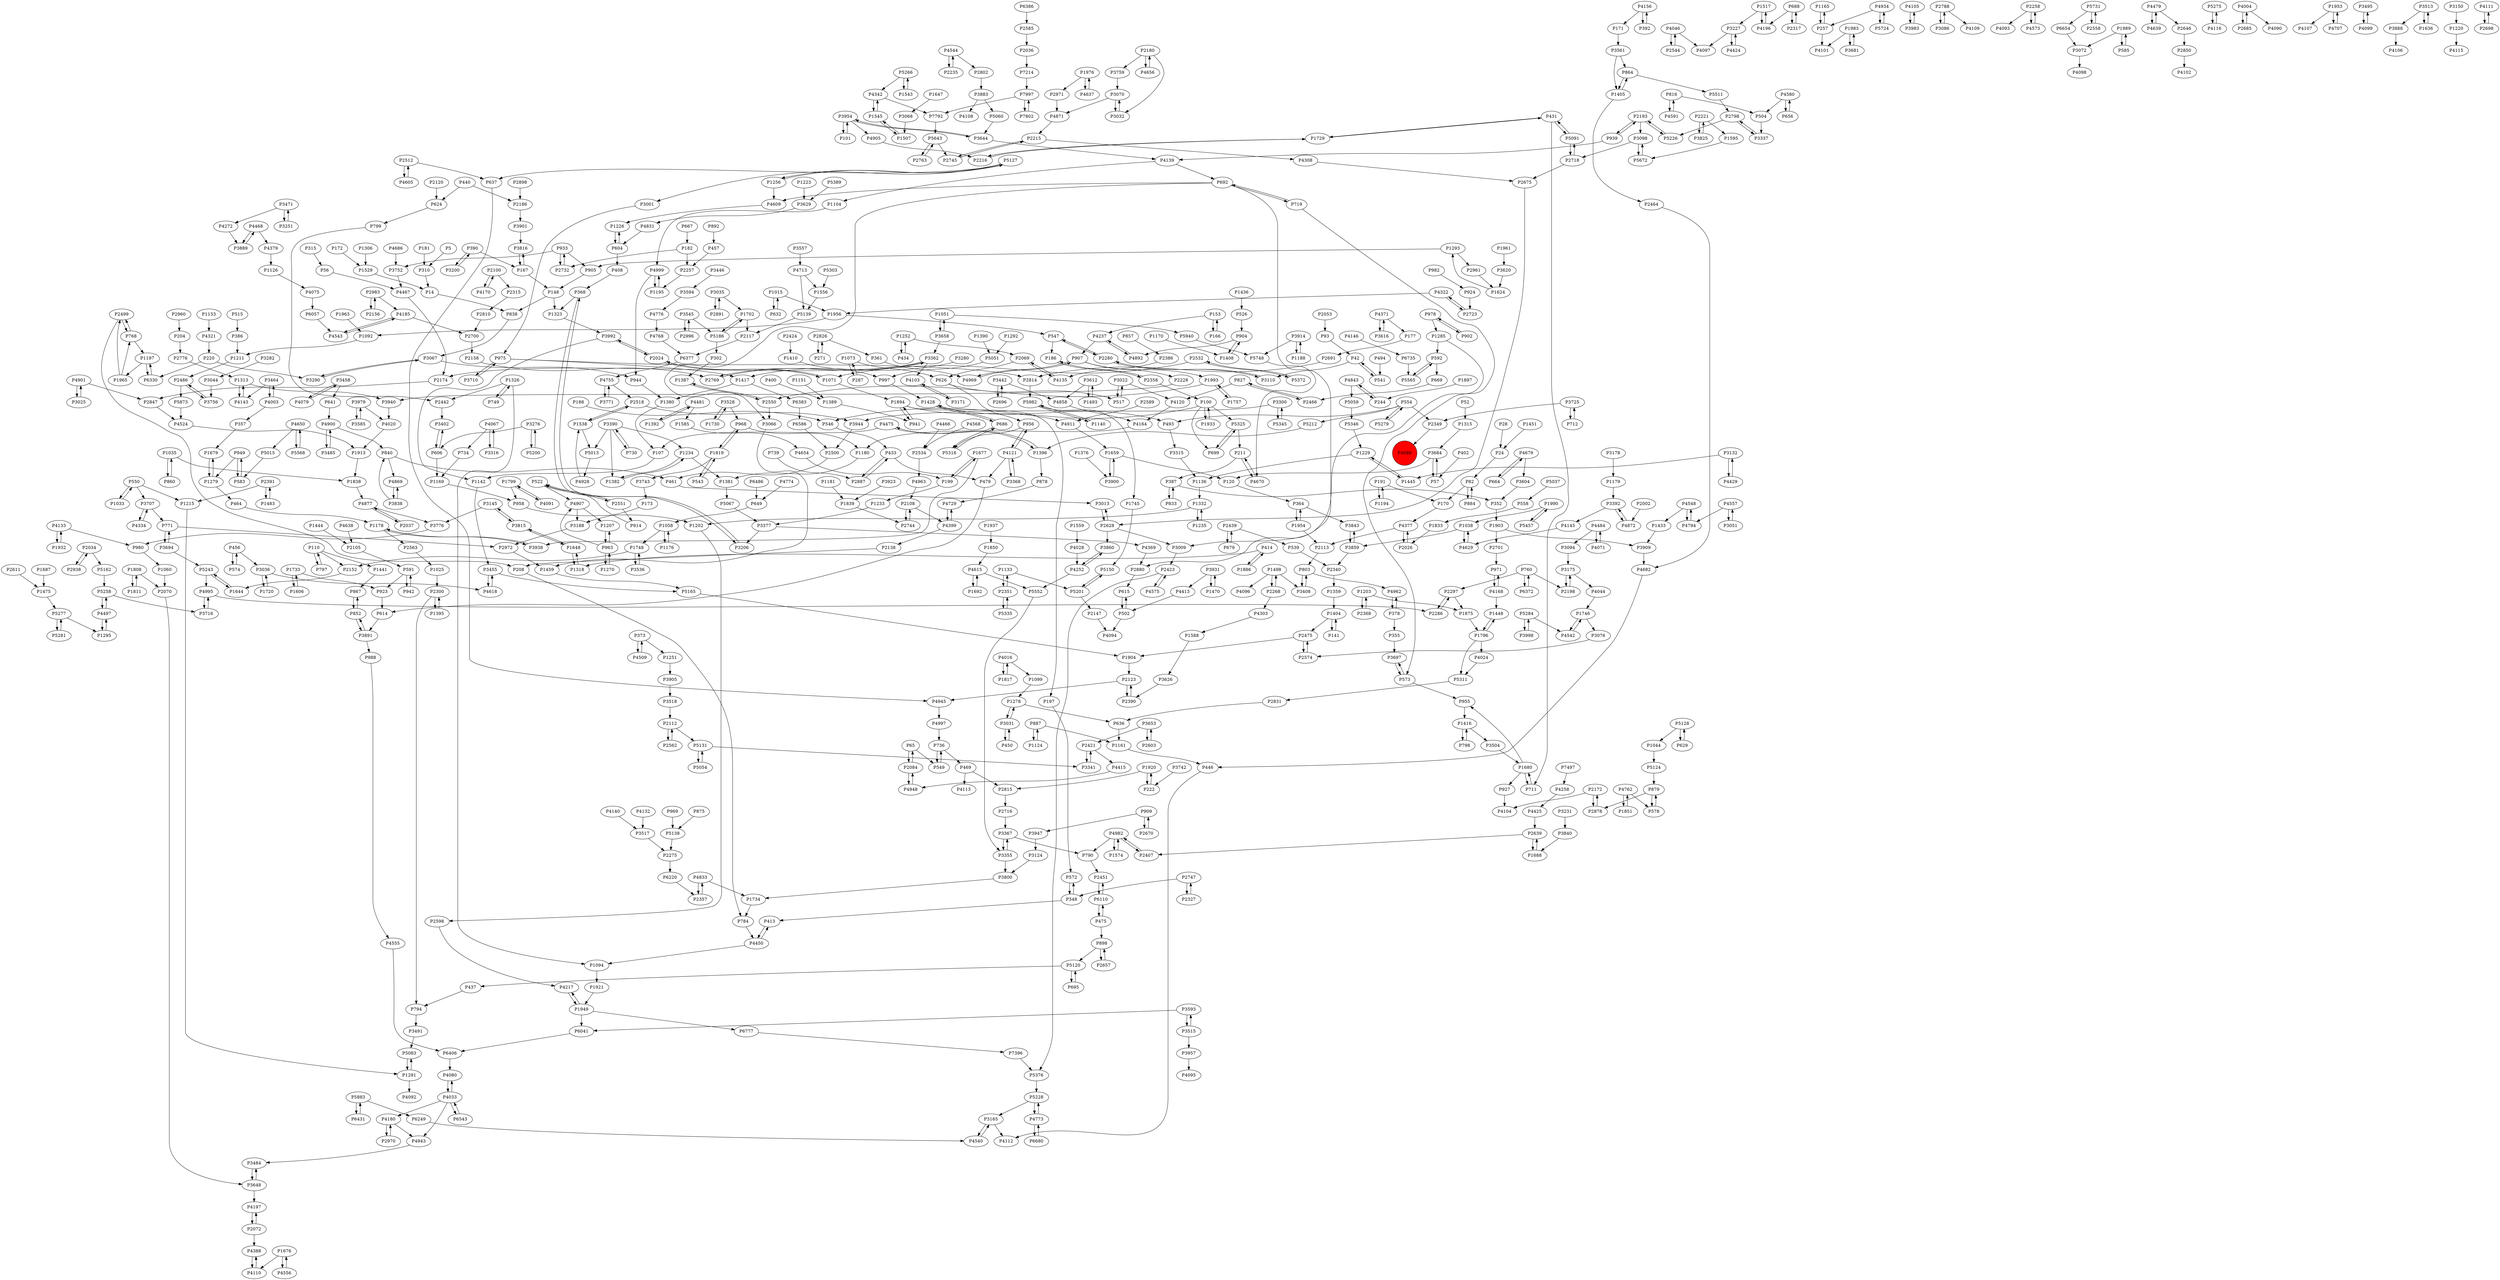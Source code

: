 digraph {
	P1428 -> P493
	P3031 -> P1278
	P5873 -> P4524
	P1211 -> P2486
	P3860 -> P4252
	P4133 -> P1932
	P1498 -> P3408
	P827 -> P2466
	P1921 -> P1949
	P433 -> P479
	P3909 -> P4682
	P2971 -> P4871
	P181 -> P310
	P4046 -> P2544
	P141 -> P1404
	P591 -> P923
	P3188 -> P2972
	P4877 -> P2037
	P2036 -> P7214
	P3905 -> P3518
	P1315 -> P3684
	P2831 -> P636
	P2072 -> P4197
	P5325 -> P699
	P2358 -> P100
	P816 -> P4591
	P760 -> P2198
	P368 -> P1323
	P5303 -> P1556
	P4962 -> P378
	P6110 -> P475
	P2802 -> P3883
	P2696 -> P3442
	P6680 -> P4773
	P4067 -> P734
	P604 -> P408
	P2300 -> P1395
	P4143 -> P1313
	P2108 -> P2744
	P1702 -> P5186
	P355 -> P3697
	P3517 -> P2275
	P1203 -> P2368
	P3992 -> P2024
	P1165 -> P257
	P2961 -> P1624
	P5127 -> P637
	P4654 -> P199
	P4044 -> P1746
	P504 -> P3337
	P864 -> P5511
	P4033 -> P6543
	P4575 -> P2423
	P5568 -> P4650
	P1223 -> P3629
	P5150 -> P5201
	P1886 -> P414
	P2327 -> P2747
	P939 -> P2193
	P387 -> P352
	P2300 -> P794
	P975 -> P1417
	P816 -> P504
	P982 -> P924
	P167 -> P148
	P3442 -> P2696
	P357 -> P1679
	P4168 -> P971
	P3620 -> P1624
	P3491 -> P5083
	P3067 -> P944
	P3838 -> P840
	P4033 -> P4180
	P4197 -> P2072
	P2002 -> P4872
	P361 -> P4969
	P5940 -> P5748
	P827 -> P4120
	P909 -> P2670
	P1203 -> P1875
	P1252 -> P434
	P2603 -> P3653
	P4105 -> P3983
	P1256 -> P5127
	P840 -> P461
	P768 -> P1197
	P4399 -> P4729
	P257 -> P4101
	P4020 -> P1913
	P65 -> P2084
	P1574 -> P4982
	P3175 -> P2198
	P3954 -> P101
	P2747 -> P2327
	P5284 -> P4542
	P1676 -> P4556
	P6372 -> P760
	P4121 -> P956
	P2297 -> P1875
	P3648 -> P4197
	P1234 -> P1381
	P2700 -> P2158
	P5748 -> P4670
	P5982 -> P1745
	P4046 -> P4097
	P4999 -> P944
	P4121 -> P3368
	P1746 -> P3076
	P3658 -> P3362
	P6110 -> P2451
	P3716 -> P4995
	P4140 -> P3517
	P3900 -> P1659
	P4871 -> P2215
	P5127 -> P3001
	P3756 -> P2486
	P2788 -> P3086
	P3604 -> P352
	P4729 -> P4399
	P1983 -> P3681
	P905 -> P148
	P4377 -> P2113
	P2258 -> P4093
	P4544 -> P2802
	P364 -> P1954
	P667 -> P182
	P3282 -> P3044
	P2108 -> P4399
	P2763 -> P5643
	P3362 -> P2769
	P502 -> P4094
	P3883 -> P5060
	P1894 -> P197
	P5128 -> P1044
	P547 -> P186
	P3072 -> P4098
	P1687 -> P1475
	P1092 -> P1211
	P6777 -> P7396
	P1746 -> P4542
	P1993 -> P1757
	P493 -> P3315
	P799 -> P2442
	P1179 -> P3392
	P5643 -> P2745
	P1396 -> P878
	P3464 -> P4003
	P1819 -> P3743
	P3612 -> P4858
	P3036 -> P1720
	P4237 -> P4892
	P2439 -> P539
	P3681 -> P1983
	P1404 -> P141
	P3891 -> P852
	P1850 -> P4615
	P408 -> P368
	P1410 -> P997
	P2070 -> P3648
	P1692 -> P4615
	P969 -> P5138
	P1937 -> P1850
	P3725 -> P712
	P975 -> P2814
	P1470 -> P3931
	P4371 -> P3616
	P42 -> P541
	P182 -> P2257
	P4833 -> P1734
	P1278 -> P636
	P2598 -> P4217
	P1961 -> P3620
	P2221 -> P1595
	P898 -> P2657
	P968 -> P1819
	P42 -> P3110
	P1235 -> P1332
	P3883 -> P4108
	P3776 -> P980
	P2646 -> P2850
	P6431 -> P5883
	P3022 -> P4120
	P3276 -> P5200
	P199 -> P1677
	P1965 -> P768
	P4573 -> P2258
	P2423 -> P5376
	P4713 -> P1556
	P971 -> P4168
	P554 -> P493
	P3504 -> P1680
	P5275 -> P4116
	P5060 -> P3644
	P414 -> P1318
	P1416 -> P3504
	P3725 -> P2349
	P2423 -> P4575
	P5266 -> P1543
	P4755 -> P3771
	P3914 -> P1188
	P4217 -> P1949
	P1493 -> P3612
	P3931 -> P4413
	P933 -> P3752
	P4995 -> P3716
	P5120 -> P437
	P431 -> P1729
	P5258 -> P3716
	P2123 -> P4945
	P719 -> P573
	P2499 -> P768
	P1044 -> P5124
	P4556 -> P1676
	P2532 -> P5372
	P2744 -> P2108
	P686 -> P5316
	P1188 -> P3914
	P4120 -> P4164
	P5258 -> P4497
	P2147 -> P4094
	P4133 -> P980
	P3545 -> P2996
	P364 -> P3843
	P5243 -> P1644
	P914 -> P522
	P65 -> P549
	P547 -> P2280
	P5131 -> P5054
	P4548 -> P4794
	P1913 -> P1838
	P3644 -> P3954
	P4773 -> P6680
	P2198 -> P3175
	P3843 -> P3859
	P1808 -> P1811
	P3931 -> P1470
	P4637 -> P1976
	P172 -> P1529
	P1956 -> P1092
	P3458 -> P641
	P2120 -> P624
	P3707 -> P771
	P4237 -> P907
	P378 -> P4962
	P1679 -> P1279
	P1099 -> P1278
	P867 -> P852
	P554 -> P5279
	P461 -> P3013
	P955 -> P1416
	P736 -> P469
	P2788 -> P4109
	P3992 -> P1142
	P1441 -> P867
	P4650 -> P5015
	P110 -> P1441
	P975 -> P3710
	P2026 -> P4377
	P4858 -> P4164
	P2887 -> P433
	P5311 -> P2831
	P3178 -> P1179
	P3094 -> P3175
	P208 -> P784
	P794 -> P3491
	P390 -> P167
	P907 -> P1993
	P1729 -> P431
	P1956 -> P547
	P502 -> P615
	P1757 -> P1993
	P592 -> P669
	P100 -> P1933
	P4509 -> P373
	P1644 -> P5243
	P7497 -> P4258
	P1058 -> P1748
	P1295 -> P4497
	P784 -> P4450
	P1904 -> P2123
	P5226 -> P2193
	P2268 -> P1498
	P352 -> P1903
	P2340 -> P1359
	P2280 -> P547
	P4484 -> P4071
	P3471 -> P4272
	P3098 -> P2718
	P2826 -> P271
	P3337 -> P2798
	P907 -> P2228
	P2628 -> P3860
	P909 -> P3947
	P3341 -> P2421
	P4943 -> P3484
	P257 -> P1165
	P3013 -> P2628
	P4833 -> P2357
	P1058 -> P1176
	P4650 -> P5568
	P4524 -> P1913
	P101 -> P3954
	P4544 -> P2235
	P191 -> P1194
	P949 -> P583
	P5266 -> P4342
	P5051 -> P997
	P148 -> P838
	P949 -> P1279
	P1396 -> P4475
	P2878 -> P2172
	P4079 -> P3458
	P4322 -> P1956
	P3593 -> P6041
	P4934 -> P257
	P606 -> P1169
	P3110 -> P2280
	P3684 -> P120
	P3051 -> P4557
	P2798 -> P3337
	P5083 -> P1291
	P3455 -> P5165
	P3889 -> P4468
	P3355 -> P3800
	P4004 -> P2685
	P4768 -> P6377
	P4995 -> P2286
	P3998 -> P5284
	P3171 -> P4103
	P1963 -> P1092
	P1953 -> P4107
	P4139 -> P692
	P604 -> P1226
	P904 -> P1408
	P4997 -> P736
	P1517 -> P3227
	P413 -> P4450
	P3251 -> P3471
	P1161 -> P446
	P1051 -> P3658
	P4713 -> P5139
	P539 -> P2340
	P4168 -> P1448
	P884 -> P82
	P1659 -> P3900
	P5511 -> P2798
	P4497 -> P1295
	P3938 -> P1178
	P1381 -> P5067
	P4638 -> P2105
	P82 -> P884
	P4033 -> P4943
	P3464 -> P4143
	P4342 -> P7792
	P573 -> P3697
	P541 -> P42
	P387 -> P833
	P2486 -> P3756
	P1875 -> P1796
	P3979 -> P3585
	P3231 -> P3840
	P1933 -> P100
	P5372 -> P2532
	P3800 -> P1734
	P1733 -> P923
	P2180 -> P4656
	P736 -> P549
	P2551 -> P522
	P3175 -> P4044
	P2486 -> P5873
	P5067 -> P3377
	P4170 -> P2100
	P1606 -> P1733
	P4831 -> P604
	P1234 -> P1382
	P3528 -> P1730
	P734 -> P1169
	P549 -> P736
	P2847 -> P4524
	P1498 -> P2268
	P302 -> P1387
	P2172 -> P4104
	P4843 -> P244
	P4568 -> P2534
	P3697 -> P573
	P879 -> P2878
	P1953 -> P4707
	P2442 -> P3402
	P440 -> P2186
	P5316 -> P686
	P4024 -> P5311
	P244 -> P4843
	P3124 -> P3800
	P1676 -> P4110
	P4963 -> P2108
	P3355 -> P3367
	P2123 -> P2390
	P469 -> P2815
	P2069 -> P626
	P1417 -> P1380
	P4371 -> P177
	P583 -> P949
	P3891 -> P988
	P2639 -> P1688
	P3658 -> P1051
	P1195 -> P4999
	P4145 -> P4629
	P2776 -> P1313
	P902 -> P978
	P3694 -> P771
	P4377 -> P2026
	P1382 -> P1234
	P1680 -> P955
	P2156 -> P2983
	P6220 -> P2357
	P760 -> P2297
	P5059 -> P5346
	P2024 -> P1071
	P5552 -> P3355
	P2574 -> P2475
	P798 -> P1416
	P3593 -> P3515
	P1025 -> P2300
	P4080 -> P4033
	P3585 -> P3979
	P1332 -> P1202
	P1903 -> P2701
	P688 -> P2317
	P2898 -> P2186
	P550 -> P1215
	P5284 -> P3998
	P1405 -> P864
	P522 -> P4907
	P5200 -> P3276
	P771 -> P2972
	P6406 -> P4080
	P271 -> P2826
	P1178 -> P3938
	P5091 -> P2718
	P6735 -> P5565
	P1983 -> P4101
	P5228 -> P4773
	P4110 -> P4388
	P907 -> P4969
	P712 -> P3725
	P904 -> P4892
	P1817 -> P4016
	P5243 -> P4995
	P1326 -> P2442
	P7214 -> P7997
	P5037 -> P558
	P3036 -> P4618
	P14 -> P838
	P3165 -> P4540
	P4591 -> P816
	P3145 -> P3815
	P5281 -> P5277
	P5643 -> P2763
	P944 -> P1380
	P840 -> P4869
	P554 -> P2349
	P4185 -> P4543
	P4605 -> P2512
	P1475 -> P5277
	P515 -> P386
	P2180 -> P3759
	P1733 -> P1606
	P4033 -> P4080
	P1734 -> P784
	P3536 -> P1748
	P1659 -> P120
	P3390 -> P1234
	P1170 -> P1408
	P4196 -> P1517
	P6386 -> P2585
	P440 -> P624
	P1965 -> P2499
	P4139 -> P1104
	P1293 -> P2961
	P636 -> P1161
	P2113 -> P803
	P1390 -> P5051
	P3957 -> P4095
	P3044 -> P3756
	P171 -> P3561
	P3362 -> P4103
	P887 -> P1161
	P730 -> P3390
	P2701 -> P971
	P4003 -> P3464
	P1745 -> P5150
	P3495 -> P4099
	P186 -> P2358
	P3707 -> P4334
	P1545 -> P1507
	P797 -> P110
	P3612 -> P1493
	P475 -> P898
	P2424 -> P1410
	P1256 -> P4609
	P692 -> P4609
	P3888 -> P4106
	P1178 -> P2563
	P1448 -> P1796
	P4185 -> P2700
	P5277 -> P5281
	P1436 -> P526
	P4679 -> P664
	P1688 -> P2639
	P1833 -> P2026
	P1559 -> P4028
	P392 -> P4156
	P5186 -> P302
	P1395 -> P2300
	P2072 -> P4388
	P4135 -> P2069
	P2747 -> P348
	P2228 -> P3940
	P5724 -> P4934
	P3132 -> P1445
	P4609 -> P1226
	P3513 -> P3888
	P5228 -> P3165
	P3684 -> P57
	P5325 -> P211
	P1459 -> P5165
	P2105 -> P591
	P3200 -> P390
	P6486 -> P649
	P3947 -> P3124
	P4413 -> P502
	P1445 -> P1229
	P4872 -> P3392
	P1133 -> P5201
	P1819 -> P968
	P4379 -> P1126
	P1920 -> P222
	P4905 -> P2216
	P2589 -> P4911
	P4252 -> P5552
	P153 -> P166
	P390 -> P3200
	P4869 -> P3838
	P2215 -> P2745
	P2451 -> P6110
	P348 -> P572
	P3710 -> P975
	P3076 -> P2574
	P4945 -> P4997
	P4016 -> P1099
	P1207 -> P963
	P100 -> P699
	P1197 -> P1965
	P879 -> P578
	P220 -> P3290
	P3816 -> P167
	P93 -> P42
	P475 -> P6110
	P4067 -> P3316
	P997 -> P1428
	P3979 -> P4020
	P942 -> P591
	P5201 -> P5150
	P3515 -> P3957
	P3035 -> P2891
	P939 -> P4139
	P107 -> P1142
	P4003 -> P357
	P4258 -> P4425
	P2280 -> P3110
	P692 -> P719
	P3455 -> P4618
	P572 -> P348
	P3815 -> P3145
	P3954 -> P3644
	P1142 -> P3455
	P1954 -> P2113
	P3944 -> P2500
	P4639 -> P4479
	P5883 -> P6249
	P1405 -> P2464
	P695 -> P5120
	P3086 -> P2788
	P2532 -> P1071
	P456 -> P3036
	P4892 -> P4237
	P7997 -> P7792
	P4557 -> P3051
	P923 -> P614
	P5277 -> P1295
	P1677 -> P199
	P5162 -> P5258
	P1202 -> P2598
	P4543 -> P4185
	P4557 -> P4794
	P4164 -> P1180
	P1140 -> P5982
	P3001 -> P975
	P924 -> P2723
	P2891 -> P3035
	P4686 -> P3752
	P3594 -> P4776
	P686 -> P1428
	P1060 -> P2070
	P3408 -> P803
	P3032 -> P3070
	P457 -> P2257
	P3390 -> P730
	P3031 -> P450
	P4399 -> P2138
	P3367 -> P3355
	P543 -> P1819
	P6654 -> P3072
	P1920 -> P2815
	P5731 -> P2558
	P2100 -> P4170
	P4934 -> P5724
	P4999 -> P1195
	P2215 -> P4308
	P5 -> P310
	P3145 -> P3776
	P838 -> P3067
	P857 -> P2386
	P2657 -> P898
	P2351 -> P5335
	P1220 -> P4115
	P5335 -> P2351
	P4707 -> P1953
	P2172 -> P2878
	P1291 -> P5083
	P348 -> P413
	P1318 -> P1648
	P963 -> P1207
	P4429 -> P3132
	P2685 -> P4004
	P1851 -> P4762
	P4180 -> P4943
	P1229 -> P1445
	P4132 -> P3517
	P1133 -> P2351
	P4774 -> P649
	P1647 -> P3068
	P3771 -> P4755
	P2466 -> P827
	P188 -> P546
	P632 -> P1015
	P4116 -> P5275
	P3694 -> P5243
	P2421 -> P3341
	P3940 -> P4020
	P2034 -> P2938
	P2084 -> P65
	P2810 -> P2700
	P1894 -> P4911
	P1799 -> P958
	P400 -> P1389
	P3132 -> P4429
	P2275 -> P6220
	P2691 -> P2814
	P1990 -> P1038
	P2558 -> P5731
	P4479 -> P2646
	P5346 -> P1229
	P1993 -> P2550
	P2216 -> P1729
	P100 -> P546
	P197 -> P572
	P2391 -> P1483
	P5982 -> P1140
	P4334 -> P3707
	P1838 -> P4877
	P386 -> P1211
	P573 -> P955
	P4103 -> P3171
	P3545 -> P5186
	P3914 -> P5748
	P1428 -> P686
	P3815 -> P1648
	P2268 -> P4303
	P414 -> P1886
	P2053 -> P93
	P1292 -> P5051
	P1038 -> P4629
	P4542 -> P1746
	P1015 -> P1956
	P1748 -> P3536
	P2386 -> P4135
	P860 -> P1035
	P7997 -> P7802
	P3290 -> P3067
	P5013 -> P4928
	P2500 -> P461
	P4982 -> P2407
	P1556 -> P5139
	P1252 -> P2069
	P5127 -> P1256
	P626 -> P956
	P2551 -> P914
	P4901 -> P3025
	P5212 -> P1396
	P3653 -> P2603
	P864 -> P1405
	P6383 -> P6586
	P148 -> P1323
	P100 -> P5325
	P5279 -> P554
	P4252 -> P3860
	P1989 -> P3072
	P1279 -> P464
	P4911 -> P1659
	P3022 -> P517
	P1949 -> P6777
	P1326 -> P749
	P191 -> P170
	P1181 -> P1839
	P5120 -> P695
	P4762 -> P1851
	P5138 -> P2275
	P4982 -> P1574
	P3165 -> P4112
	P4928 -> P1538
	P933 -> P2732
	P1538 -> P2518
	P1035 -> P860
	P2718 -> P5091
	P3648 -> P3484
	P4900 -> P840
	P2368 -> P1203
	P4762 -> P578
	P2938 -> P2034
	P1720 -> P3036
	P4071 -> P4484
	P3066 -> P1459
	P2972 -> P1459
	P1326 -> P1094
	P2193 -> P939
	P5376 -> P5228
	P4877 -> P3776
	P1094 -> P1921
	P892 -> P457
	P1543 -> P5266
	P749 -> P1326
	P4099 -> P3495
	P1595 -> P5672
	P1648 -> P1318
	P494 -> P541
	P2983 -> P4185
	P2193 -> P3098
	P368 -> P3206
	P1451 -> P24
	P2475 -> P2574
	P373 -> P1251
	P3752 -> P4467
	P5124 -> P879
	P6330 -> P1197
	P3557 -> P4713
	P554 -> P5212
	P1126 -> P4075
	P1176 -> P1058
	P968 -> P1180
	P1136 -> P1332
	P402 -> P57
	P629 -> P5128
	P4468 -> P4379
	P315 -> P56
	P1517 -> P4196
	P1545 -> P4342
	P4111 -> P2698
	P469 -> P4113
	P3954 -> P4905
	P1051 -> P5940
	P2880 -> P615
	P1226 -> P604
	P3150 -> P1220
	P2562 -> P2112
	P1677 -> P3938
	P688 -> P4196
	P4484 -> P3094
	P4321 -> P220
	P3442 -> P4858
	P1408 -> P904
	P1897 -> P244
	P3528 -> P968
	P4629 -> P1038
	P1416 -> P798
	P4091 -> P1799
	P3392 -> P4872
	P3458 -> P4079
	P153 -> P4237
	P790 -> P2451
	P434 -> P1252
	P2544 -> P4046
	P624 -> P799
	P1313 -> P4143
	P2512 -> P4605
	P199 -> P1233
	P768 -> P2499
	P1293 -> P905
	P1949 -> P4217
	P1306 -> P1529
	P692 -> P2880
	P3616 -> P4371
	P4682 -> P446
	P2180 -> P3032
	P2698 -> P4111
	P4580 -> P504
	P526 -> P904
	P437 -> P794
	P2351 -> P1133
	P7396 -> P5376
	P4424 -> P3227
	P2798 -> P5226
	P3923 -> P1839
	P978 -> P902
	P1270 -> P963
	P669 -> P2466
	P5186 -> P1702
	P2769 -> P3362
	P3362 -> P2174
	P3743 -> P173
	P978 -> P1285
	P4773 -> P5228
	P1197 -> P6330
	P167 -> P3816
	P4615 -> P1692
	P4450 -> P413
	P4303 -> P1588
	P3838 -> P4869
	P287 -> P1073
	P2158 -> P2769
	P2221 -> P3825
	P4475 -> P107
	P1033 -> P550
	P2358 -> P186
	P2084 -> P4948
	P963 -> P4907
	P1387 -> P2550
	P3471 -> P3251
	P546 -> P433
	P2297 -> P2286
	P2174 -> P2847
	P878 -> P4729
	P211 -> P387
	P1932 -> P4133
	P2117 -> P6377
	P649 -> P1058
	P3300 -> P5345
	P4028 -> P4252
	P1332 -> P1235
	P1071 -> P1894
	P4322 -> P2723
	P2286 -> P2297
	P3983 -> P4105
	P28 -> P24
	P656 -> P4580
	P4272 -> P3889
	P3035 -> P1702
	P760 -> P6372
	P1073 -> P287
	P4907 -> P1207
	P1624 -> P1293
	P1194 -> P191
	P591 -> P942
	P4156 -> P392
	P3825 -> P2221
	P1229 -> P1136
	P1313 -> P3940
	P4794 -> P4548
	P4468 -> P3889
	P1748 -> P2152
	P1949 -> P6041
	P3561 -> P1405
	P1538 -> P5013
	P1169 -> P958
	P1359 -> P1404
	P6586 -> P2500
	P898 -> P5120
	P464 -> P1178
	P2138 -> P208
	P2983 -> P2156
	P220 -> P6330
	P5565 -> P592
	P692 -> P3066
	P4388 -> P4110
	P4948 -> P2084
	P1729 -> P2216
	P4900 -> P3485
	P57 -> P3684
	P4548 -> P1433
	P578 -> P879
	P1015 -> P632
	P4656 -> P2180
	P2499 -> P208
	P3098 -> P5672
	P5165 -> P1904
	P2421 -> P4415
	P1444 -> P2105
	P2390 -> P2123
	P433 -> P2887
	P5015 -> P583
	P2814 -> P5982
	P1285 -> P3009
	P1903 -> P3909
	P3518 -> P2112
	P2611 -> P1475
	P2550 -> P3066
	P1585 -> P4654
	P3859 -> P2340
	P4016 -> P1817
	P1498 -> P4096
	P170 -> P4377
	P3901 -> P3816
	P3644 -> P4139
	P7802 -> P7997
	P3402 -> P606
	P875 -> P5138
	P110 -> P797
	P4907 -> P3188
	P2100 -> P2315
	P2069 -> P4135
	P1380 -> P107
	P4679 -> P3604
	P3276 -> P606
	P2670 -> P909
	P431 -> P711
	P1233 -> P3377
	P1153 -> P4321
	P2723 -> P4322
	P1799 -> P4091
	P4466 -> P2534
	P5389 -> P3629
	P4415 -> P4948
	P1483 -> P2391
	P1811 -> P1808
	P446 -> P4112
	P3367 -> P790
	P963 -> P1270
	P699 -> P5325
	P4580 -> P656
	P833 -> P387
	P1323 -> P3992
	P614 -> P3891
	P3377 -> P4369
	P5139 -> P2117
	P373 -> P4509
	P4615 -> P5552
	P3368 -> P4121
	P956 -> P5316
	P1976 -> P4637
	P1648 -> P3815
	P550 -> P1033
	P6543 -> P4033
	P5131 -> P3341
	P2112 -> P2562
	P1392 -> P4481
	P2732 -> P933
	P1215 -> P1291
	P2475 -> P1904
	P1285 -> P592
	P4425 -> P2639
	P1279 -> P1679
	P2826 -> P361
	P1954 -> P364
	P2439 -> P679
	P592 -> P5565
	P3206 -> P368
	P1180 -> P1381
	P4555 -> P6406
	P4481 -> P1392
	P988 -> P4555
	P1376 -> P3900
	P1796 -> P5311
	P574 -> P456
	P1808 -> P2070
	P1151 -> P1389
	P52 -> P1315
	P1819 -> P543
	P1588 -> P3626
	P173 -> P3188
	P1071 -> P2024
	P5091 -> P431
	P2193 -> P5226
	P3392 -> P4145
	P887 -> P1124
	P739 -> P2887
	P1291 -> P4092
	P5457 -> P1990
	P4776 -> P4768
	P110 -> P2152
	P1976 -> P2971
	P2716 -> P3367
	P2258 -> P4573
	P803 -> P3408
	P3629 -> P4831
	P2391 -> P1215
	P4180 -> P2970
	P3561 -> P864
	P2407 -> P4982
	P2112 -> P5131
	P1796 -> P1448
	P1636 -> P3513
	P7792 -> P5643
	P1278 -> P3031
	P1404 -> P2475
	P2996 -> P3545
	P4901 -> P2847
	P120 -> P364
	P479 -> P614
	P3653 -> P2421
	P2349 -> P4089
	P182 -> P2732
	P852 -> P867
	P4342 -> P1545
	P3280 -> P1417
	P927 -> P4104
	P1894 -> P941
	P3484 -> P3648
	P3742 -> P222
	P3070 -> P3032
	P803 -> P4962
	P4982 -> P790
	P3390 -> P5013
	P4075 -> P6057
	P3009 -> P2423
	P3227 -> P4097
	P1417 -> P6383
	P933 -> P905
	P2628 -> P3013
	P2034 -> P5162
	P3377 -> P3206
	P2815 -> P2716
	P5883 -> P6431
	P2037 -> P4877
	P1839 -> P2744
	P771 -> P3694
	P2960 -> P204
	P958 -> P1202
	P3626 -> P2390
	P2518 -> P3944
	P4450 -> P1094
	P450 -> P3031
	P4755 -> P2518
	P626 -> P517
	P1038 -> P3859
	P1990 -> P5457
	P6041 -> P6406
	P3446 -> P3594
	P5201 -> P2147
	P1702 -> P2117
	P1035 -> P1838
	P558 -> P1833
	P1433 -> P3909
	P24 -> P82
	P980 -> P1060
	P719 -> P692
	P4479 -> P4639
	P5128 -> P629
	P3513 -> P1636
	P6377 -> P4755
	P2534 -> P4963
	P4369 -> P2880
	P3759 -> P3070
	P4481 -> P1585
	P1251 -> P3905
	P2518 -> P1538
	P56 -> P4467
	P2235 -> P4544
	P2152 -> P1644
	P211 -> P4670
	P4146 -> P6735
	P2745 -> P2215
	P2512 -> P637
	P166 -> P153
	P637 -> P4945
	P4618 -> P3455
	P431 -> P5091
	P4004 -> P4090
	P2639 -> P2407
	P2970 -> P4180
	P606 -> P3402
	P4497 -> P5258
	P177 -> P2691
	P517 -> P3022
	P5672 -> P3098
	P2563 -> P1025
	P4156 -> P171
	P3070 -> P4871
	P679 -> P2439
	P4969 -> P907
	P3390 -> P1382
	P1389 -> P941
	P2585 -> P2036
	P3227 -> P4424
	P1680 -> P927
	P2718 -> P2675
	P1104 -> P4999
	P3515 -> P3593
	P456 -> P574
	P5054 -> P5131
	P2550 -> P1387
	P1507 -> P1545
	P956 -> P4121
	P550 -> P3707
	P2257 -> P1195
	P711 -> P1680
	P310 -> P14
	P4670 -> P211
	P5345 -> P3300
	P2675 -> P2628
	P204 -> P2776
	P2186 -> P3901
	P522 -> P2551
	P2317 -> P688
	P1529 -> P14
	P2315 -> P2810
	P3485 -> P4900
	P1124 -> P887
	P1680 -> P711
	P4121 -> P479
	P664 -> P4679
	P641 -> P4900
	P585 -> P1989
	P1730 -> P3528
	P3067 -> P3290
	P82 -> P170
	P2464 -> P4682
	P3859 -> P3843
	P5731 -> P6654
	P6249 -> P4540
	P222 -> P1920
	P3316 -> P4067
	P615 -> P502
	P3840 -> P1688
	P4843 -> P5059
	P378 -> P355
	P3068 -> P1507
	P941 -> P1894
	P1073 -> P626
	P2024 -> P3992
	P6057 -> P4543
	P2357 -> P4833
	P852 -> P3891
	P1989 -> P585
	P4540 -> P3165
	P1796 -> P4024
	P2628 -> P3009
	P4308 -> P2675
	P3300 -> P3944
	P2850 -> P4102
	P4467 -> P2174
	P4475 -> P1396
	P3315 -> P1136
	P3025 -> P4901
	P4089 [shape=circle]
	P4089 [style=filled]
	P4089 [fillcolor=red]
}